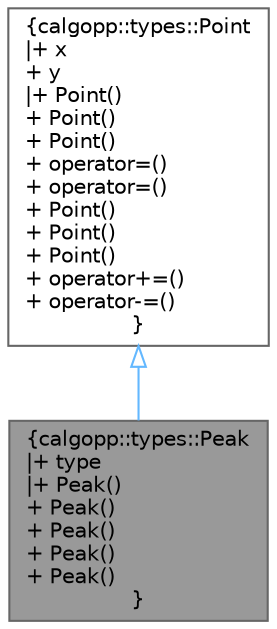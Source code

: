 digraph "calgopp::types::Peak"
{
 // LATEX_PDF_SIZE
  bgcolor="transparent";
  edge [fontname=Helvetica,fontsize=10,labelfontname=Helvetica,labelfontsize=10];
  node [fontname=Helvetica,fontsize=10,shape=box,height=0.2,width=0.4];
  Node1 [label="{calgopp::types::Peak\n|+ type\l|+ Peak()\l+ Peak()\l+ Peak()\l+ Peak()\l+ Peak()\l}",height=0.2,width=0.4,color="gray40", fillcolor="grey60", style="filled", fontcolor="black",tooltip=" "];
  Node2 -> Node1 [dir="back",color="steelblue1",style="solid",arrowtail="onormal"];
  Node2 [label="{calgopp::types::Point\n|+ x\l+ y\l|+ Point()\l+ Point()\l+ Point()\l+ operator=()\l+ operator=()\l+ Point()\l+ Point()\l+ Point()\l+ operator+=()\l+ operator-=()\l}",height=0.2,width=0.4,color="gray40", fillcolor="white", style="filled",URL="$structcalgopp_1_1types_1_1Point.html",tooltip=" "];
}
